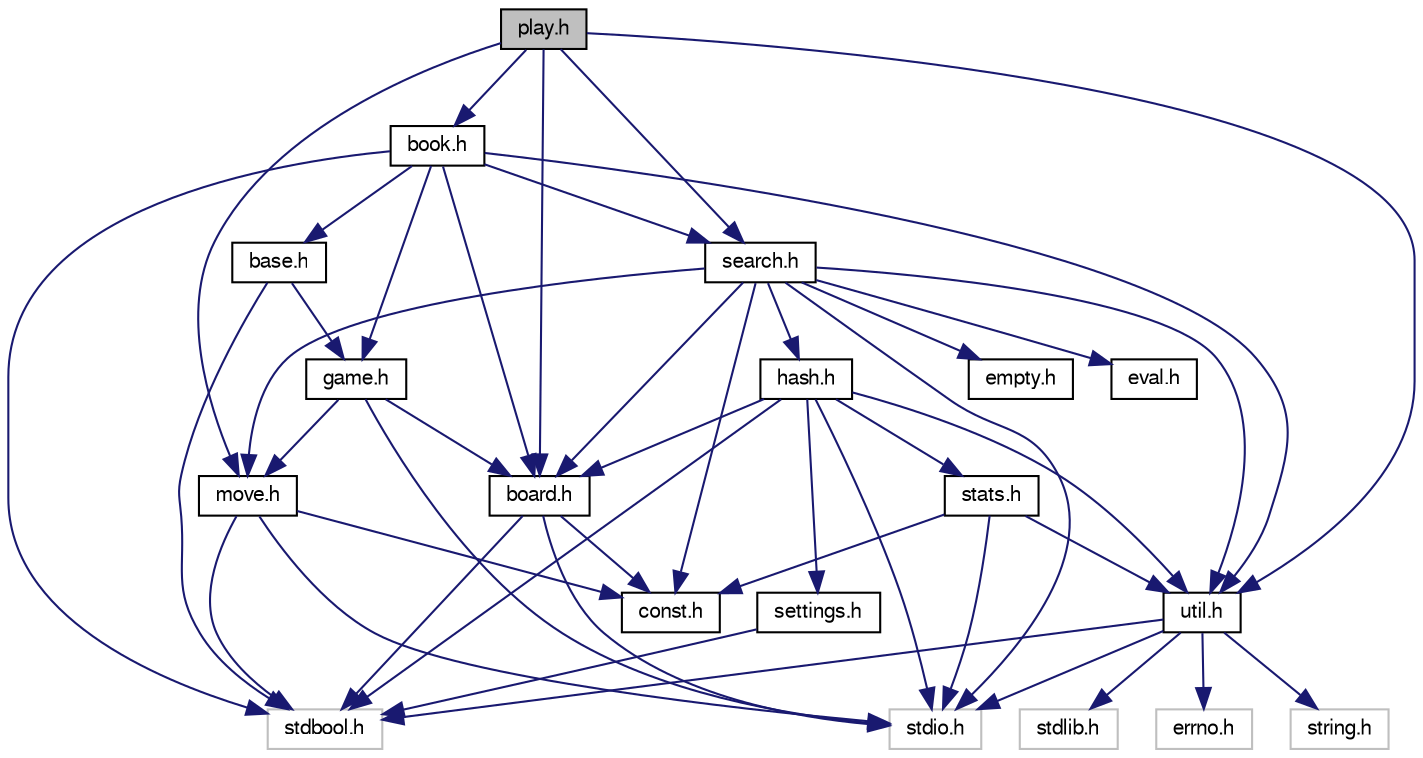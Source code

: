 digraph "play.h"
{
 // LATEX_PDF_SIZE
  bgcolor="transparent";
  edge [fontname="FreeSans",fontsize="10",labelfontname="FreeSans",labelfontsize="10"];
  node [fontname="FreeSans",fontsize="10",shape=record];
  Node1 [label="play.h",height=0.2,width=0.4,color="black", fillcolor="grey75", style="filled", fontcolor="black",tooltip="Edax play control - header file."];
  Node1 -> Node2 [color="midnightblue",fontsize="10",style="solid",fontname="FreeSans"];
  Node2 [label="board.h",height=0.2,width=0.4,color="black",URL="$board_8h.html",tooltip=" "];
  Node2 -> Node3 [color="midnightblue",fontsize="10",style="solid",fontname="FreeSans"];
  Node3 [label="const.h",height=0.2,width=0.4,color="black",URL="$const_8h.html",tooltip=" "];
  Node2 -> Node4 [color="midnightblue",fontsize="10",style="solid",fontname="FreeSans"];
  Node4 [label="stdio.h",height=0.2,width=0.4,color="grey75",tooltip=" "];
  Node2 -> Node5 [color="midnightblue",fontsize="10",style="solid",fontname="FreeSans"];
  Node5 [label="stdbool.h",height=0.2,width=0.4,color="grey75",tooltip=" "];
  Node1 -> Node6 [color="midnightblue",fontsize="10",style="solid",fontname="FreeSans"];
  Node6 [label="book.h",height=0.2,width=0.4,color="black",URL="$book_8h.html",tooltip=" "];
  Node6 -> Node7 [color="midnightblue",fontsize="10",style="solid",fontname="FreeSans"];
  Node7 [label="base.h",height=0.2,width=0.4,color="black",URL="$base_8h.html",tooltip=" "];
  Node7 -> Node8 [color="midnightblue",fontsize="10",style="solid",fontname="FreeSans"];
  Node8 [label="game.h",height=0.2,width=0.4,color="black",URL="$game_8h.html",tooltip=" "];
  Node8 -> Node2 [color="midnightblue",fontsize="10",style="solid",fontname="FreeSans"];
  Node8 -> Node9 [color="midnightblue",fontsize="10",style="solid",fontname="FreeSans"];
  Node9 [label="move.h",height=0.2,width=0.4,color="black",URL="$move_8h.html",tooltip=" "];
  Node9 -> Node3 [color="midnightblue",fontsize="10",style="solid",fontname="FreeSans"];
  Node9 -> Node4 [color="midnightblue",fontsize="10",style="solid",fontname="FreeSans"];
  Node9 -> Node5 [color="midnightblue",fontsize="10",style="solid",fontname="FreeSans"];
  Node8 -> Node4 [color="midnightblue",fontsize="10",style="solid",fontname="FreeSans"];
  Node7 -> Node5 [color="midnightblue",fontsize="10",style="solid",fontname="FreeSans"];
  Node6 -> Node2 [color="midnightblue",fontsize="10",style="solid",fontname="FreeSans"];
  Node6 -> Node8 [color="midnightblue",fontsize="10",style="solid",fontname="FreeSans"];
  Node6 -> Node10 [color="midnightblue",fontsize="10",style="solid",fontname="FreeSans"];
  Node10 [label="search.h",height=0.2,width=0.4,color="black",URL="$search_8h.html",tooltip=" "];
  Node10 -> Node2 [color="midnightblue",fontsize="10",style="solid",fontname="FreeSans"];
  Node10 -> Node3 [color="midnightblue",fontsize="10",style="solid",fontname="FreeSans"];
  Node10 -> Node11 [color="midnightblue",fontsize="10",style="solid",fontname="FreeSans"];
  Node11 [label="empty.h",height=0.2,width=0.4,color="black",URL="$empty_8h.html",tooltip=" "];
  Node10 -> Node12 [color="midnightblue",fontsize="10",style="solid",fontname="FreeSans"];
  Node12 [label="eval.h",height=0.2,width=0.4,color="black",URL="$eval_8h.html",tooltip=" "];
  Node10 -> Node13 [color="midnightblue",fontsize="10",style="solid",fontname="FreeSans"];
  Node13 [label="hash.h",height=0.2,width=0.4,color="black",URL="$hash_8h.html",tooltip=" "];
  Node13 -> Node2 [color="midnightblue",fontsize="10",style="solid",fontname="FreeSans"];
  Node13 -> Node14 [color="midnightblue",fontsize="10",style="solid",fontname="FreeSans"];
  Node14 [label="settings.h",height=0.2,width=0.4,color="black",URL="$settings_8h.html",tooltip=" "];
  Node14 -> Node5 [color="midnightblue",fontsize="10",style="solid",fontname="FreeSans"];
  Node13 -> Node15 [color="midnightblue",fontsize="10",style="solid",fontname="FreeSans"];
  Node15 [label="util.h",height=0.2,width=0.4,color="black",URL="$util_8h.html",tooltip="Miscellaneous utilities header."];
  Node15 -> Node4 [color="midnightblue",fontsize="10",style="solid",fontname="FreeSans"];
  Node15 -> Node5 [color="midnightblue",fontsize="10",style="solid",fontname="FreeSans"];
  Node15 -> Node16 [color="midnightblue",fontsize="10",style="solid",fontname="FreeSans"];
  Node16 [label="stdlib.h",height=0.2,width=0.4,color="grey75",tooltip=" "];
  Node15 -> Node17 [color="midnightblue",fontsize="10",style="solid",fontname="FreeSans"];
  Node17 [label="errno.h",height=0.2,width=0.4,color="grey75",tooltip=" "];
  Node15 -> Node18 [color="midnightblue",fontsize="10",style="solid",fontname="FreeSans"];
  Node18 [label="string.h",height=0.2,width=0.4,color="grey75",tooltip=" "];
  Node13 -> Node19 [color="midnightblue",fontsize="10",style="solid",fontname="FreeSans"];
  Node19 [label="stats.h",height=0.2,width=0.4,color="black",URL="$stats_8h.html",tooltip="Statistics header."];
  Node19 -> Node3 [color="midnightblue",fontsize="10",style="solid",fontname="FreeSans"];
  Node19 -> Node15 [color="midnightblue",fontsize="10",style="solid",fontname="FreeSans"];
  Node19 -> Node4 [color="midnightblue",fontsize="10",style="solid",fontname="FreeSans"];
  Node13 -> Node5 [color="midnightblue",fontsize="10",style="solid",fontname="FreeSans"];
  Node13 -> Node4 [color="midnightblue",fontsize="10",style="solid",fontname="FreeSans"];
  Node10 -> Node9 [color="midnightblue",fontsize="10",style="solid",fontname="FreeSans"];
  Node10 -> Node15 [color="midnightblue",fontsize="10",style="solid",fontname="FreeSans"];
  Node10 -> Node4 [color="midnightblue",fontsize="10",style="solid",fontname="FreeSans"];
  Node6 -> Node15 [color="midnightblue",fontsize="10",style="solid",fontname="FreeSans"];
  Node6 -> Node5 [color="midnightblue",fontsize="10",style="solid",fontname="FreeSans"];
  Node1 -> Node10 [color="midnightblue",fontsize="10",style="solid",fontname="FreeSans"];
  Node1 -> Node9 [color="midnightblue",fontsize="10",style="solid",fontname="FreeSans"];
  Node1 -> Node15 [color="midnightblue",fontsize="10",style="solid",fontname="FreeSans"];
}
